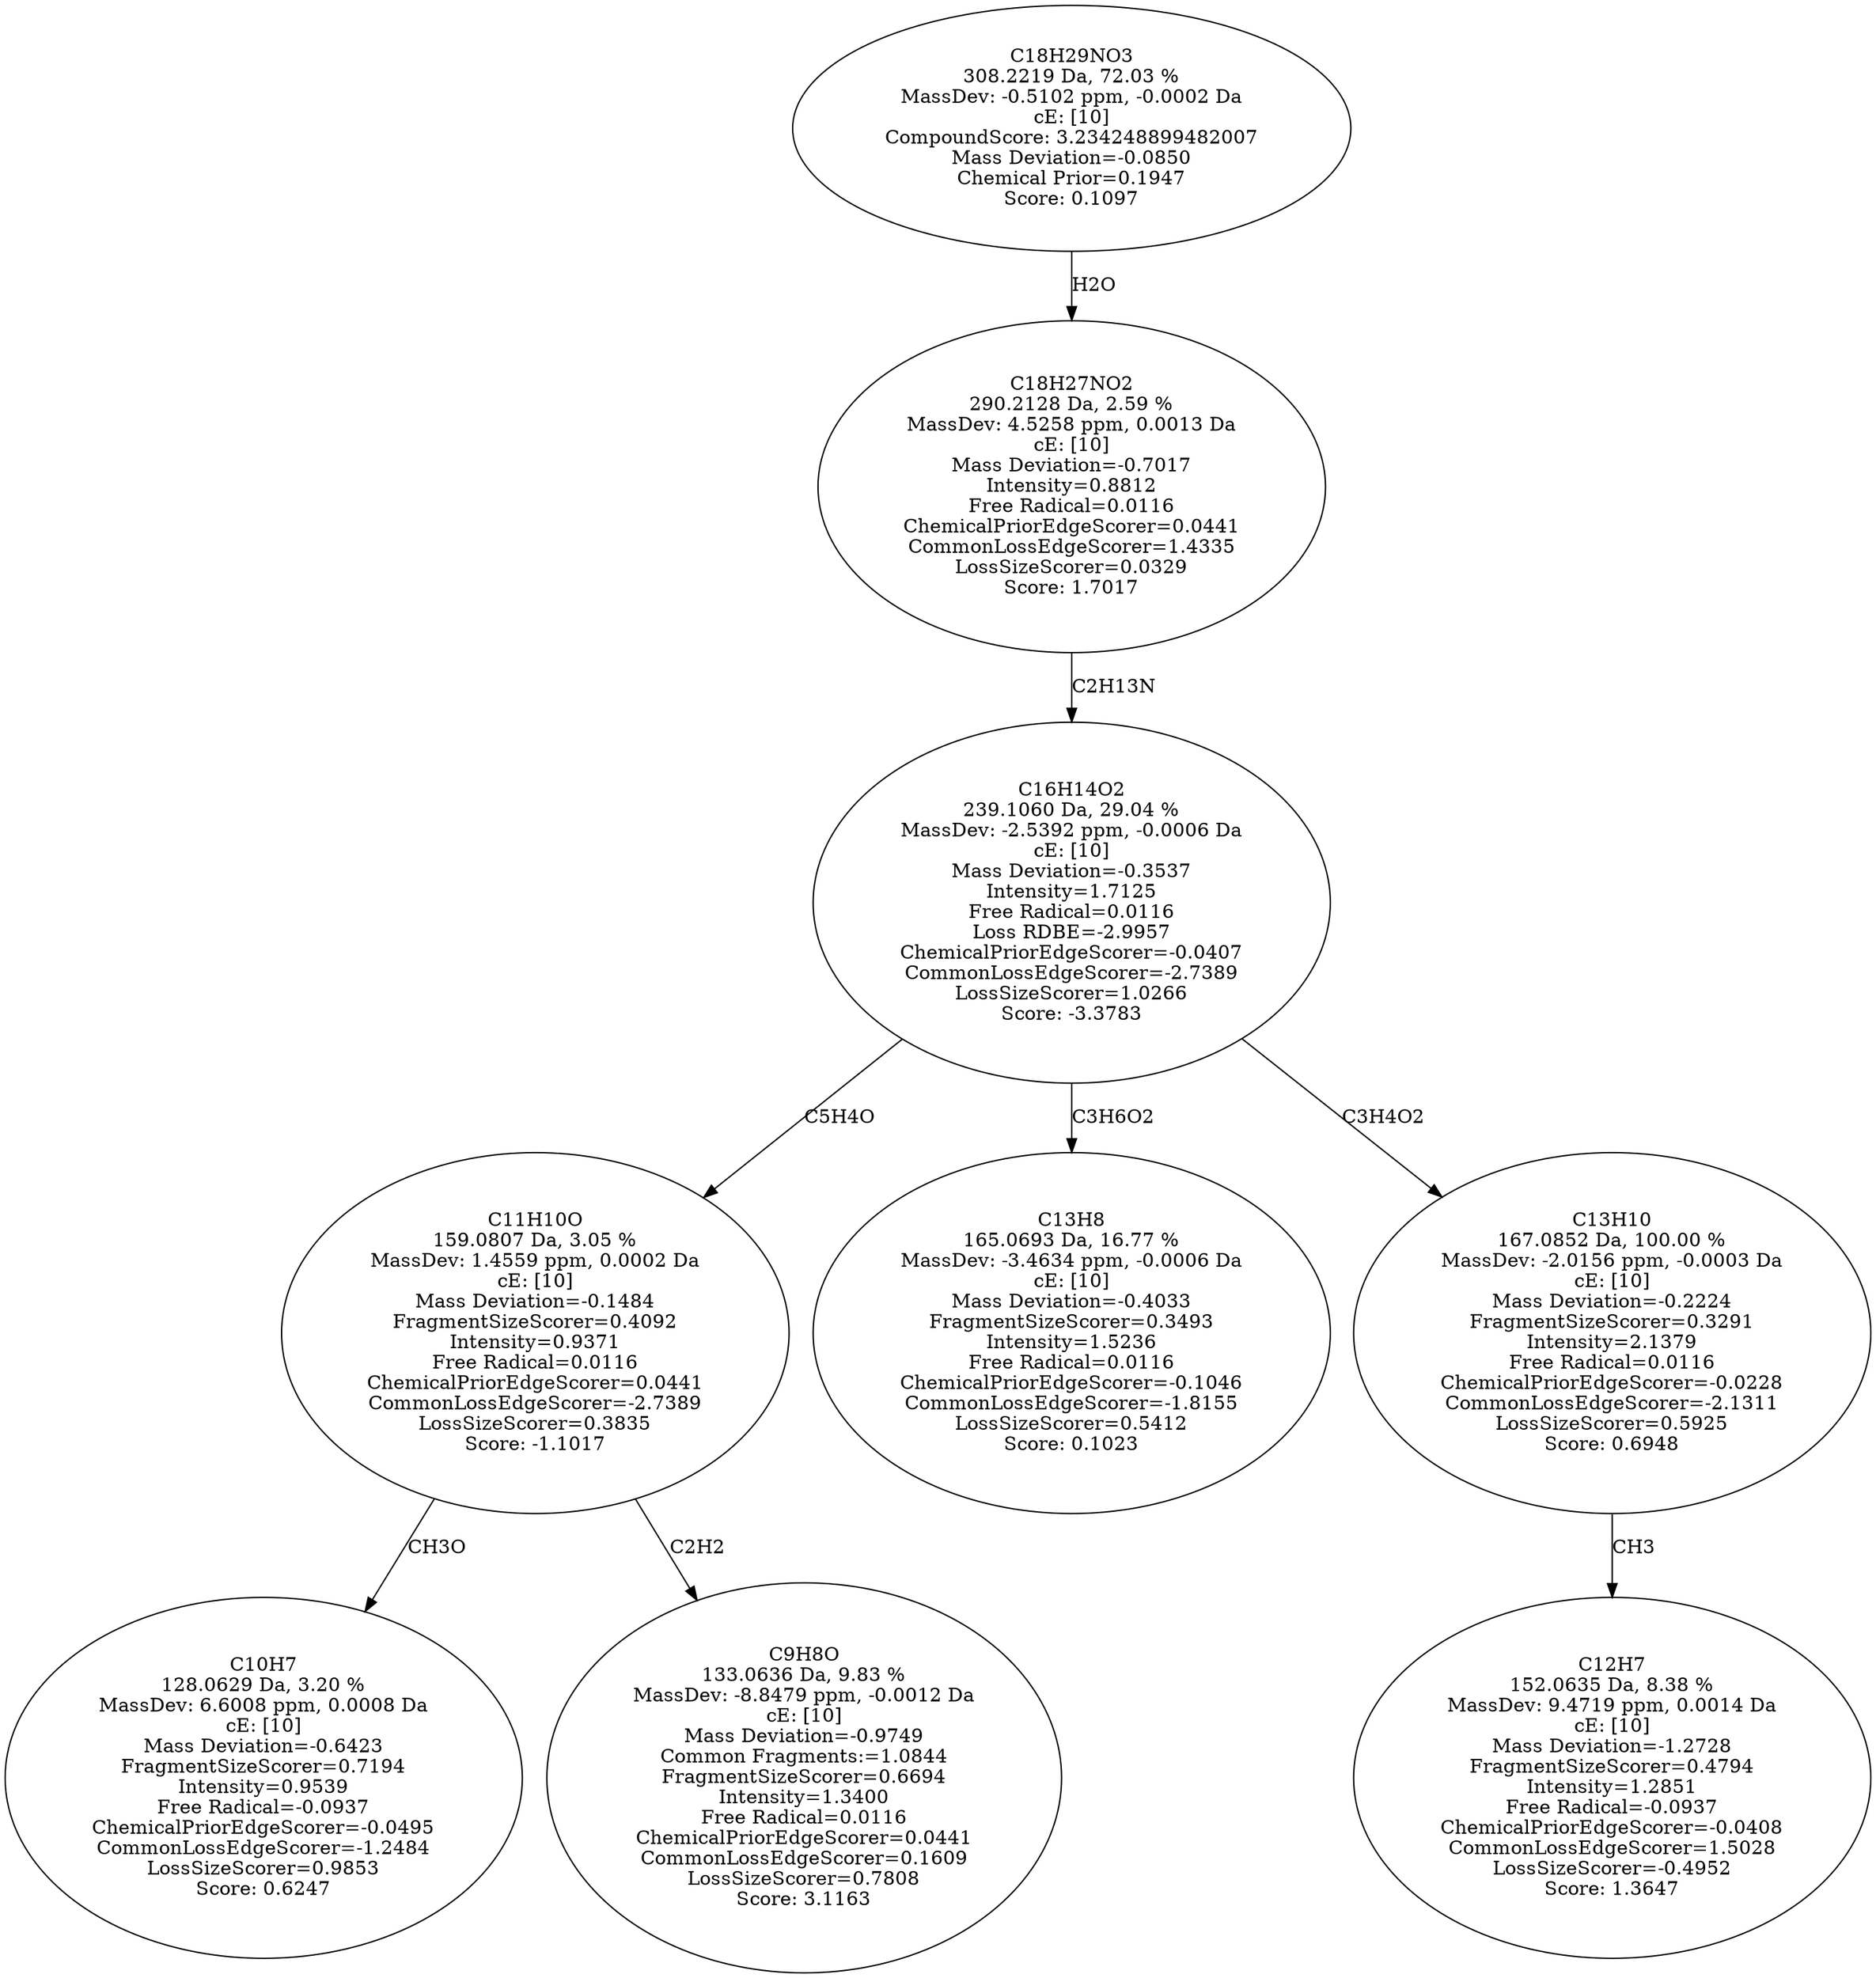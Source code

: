 strict digraph {
v1 [label="C10H7\n128.0629 Da, 3.20 %\nMassDev: 6.6008 ppm, 0.0008 Da\ncE: [10]\nMass Deviation=-0.6423\nFragmentSizeScorer=0.7194\nIntensity=0.9539\nFree Radical=-0.0937\nChemicalPriorEdgeScorer=-0.0495\nCommonLossEdgeScorer=-1.2484\nLossSizeScorer=0.9853\nScore: 0.6247"];
v2 [label="C9H8O\n133.0636 Da, 9.83 %\nMassDev: -8.8479 ppm, -0.0012 Da\ncE: [10]\nMass Deviation=-0.9749\nCommon Fragments:=1.0844\nFragmentSizeScorer=0.6694\nIntensity=1.3400\nFree Radical=0.0116\nChemicalPriorEdgeScorer=0.0441\nCommonLossEdgeScorer=0.1609\nLossSizeScorer=0.7808\nScore: 3.1163"];
v3 [label="C11H10O\n159.0807 Da, 3.05 %\nMassDev: 1.4559 ppm, 0.0002 Da\ncE: [10]\nMass Deviation=-0.1484\nFragmentSizeScorer=0.4092\nIntensity=0.9371\nFree Radical=0.0116\nChemicalPriorEdgeScorer=0.0441\nCommonLossEdgeScorer=-2.7389\nLossSizeScorer=0.3835\nScore: -1.1017"];
v4 [label="C13H8\n165.0693 Da, 16.77 %\nMassDev: -3.4634 ppm, -0.0006 Da\ncE: [10]\nMass Deviation=-0.4033\nFragmentSizeScorer=0.3493\nIntensity=1.5236\nFree Radical=0.0116\nChemicalPriorEdgeScorer=-0.1046\nCommonLossEdgeScorer=-1.8155\nLossSizeScorer=0.5412\nScore: 0.1023"];
v5 [label="C12H7\n152.0635 Da, 8.38 %\nMassDev: 9.4719 ppm, 0.0014 Da\ncE: [10]\nMass Deviation=-1.2728\nFragmentSizeScorer=0.4794\nIntensity=1.2851\nFree Radical=-0.0937\nChemicalPriorEdgeScorer=-0.0408\nCommonLossEdgeScorer=1.5028\nLossSizeScorer=-0.4952\nScore: 1.3647"];
v6 [label="C13H10\n167.0852 Da, 100.00 %\nMassDev: -2.0156 ppm, -0.0003 Da\ncE: [10]\nMass Deviation=-0.2224\nFragmentSizeScorer=0.3291\nIntensity=2.1379\nFree Radical=0.0116\nChemicalPriorEdgeScorer=-0.0228\nCommonLossEdgeScorer=-2.1311\nLossSizeScorer=0.5925\nScore: 0.6948"];
v7 [label="C16H14O2\n239.1060 Da, 29.04 %\nMassDev: -2.5392 ppm, -0.0006 Da\ncE: [10]\nMass Deviation=-0.3537\nIntensity=1.7125\nFree Radical=0.0116\nLoss RDBE=-2.9957\nChemicalPriorEdgeScorer=-0.0407\nCommonLossEdgeScorer=-2.7389\nLossSizeScorer=1.0266\nScore: -3.3783"];
v8 [label="C18H27NO2\n290.2128 Da, 2.59 %\nMassDev: 4.5258 ppm, 0.0013 Da\ncE: [10]\nMass Deviation=-0.7017\nIntensity=0.8812\nFree Radical=0.0116\nChemicalPriorEdgeScorer=0.0441\nCommonLossEdgeScorer=1.4335\nLossSizeScorer=0.0329\nScore: 1.7017"];
v9 [label="C18H29NO3\n308.2219 Da, 72.03 %\nMassDev: -0.5102 ppm, -0.0002 Da\ncE: [10]\nCompoundScore: 3.234248899482007\nMass Deviation=-0.0850\nChemical Prior=0.1947\nScore: 0.1097"];
v3 -> v1 [label="CH3O"];
v3 -> v2 [label="C2H2"];
v7 -> v3 [label="C5H4O"];
v7 -> v4 [label="C3H6O2"];
v6 -> v5 [label="CH3"];
v7 -> v6 [label="C3H4O2"];
v8 -> v7 [label="C2H13N"];
v9 -> v8 [label="H2O"];
}
